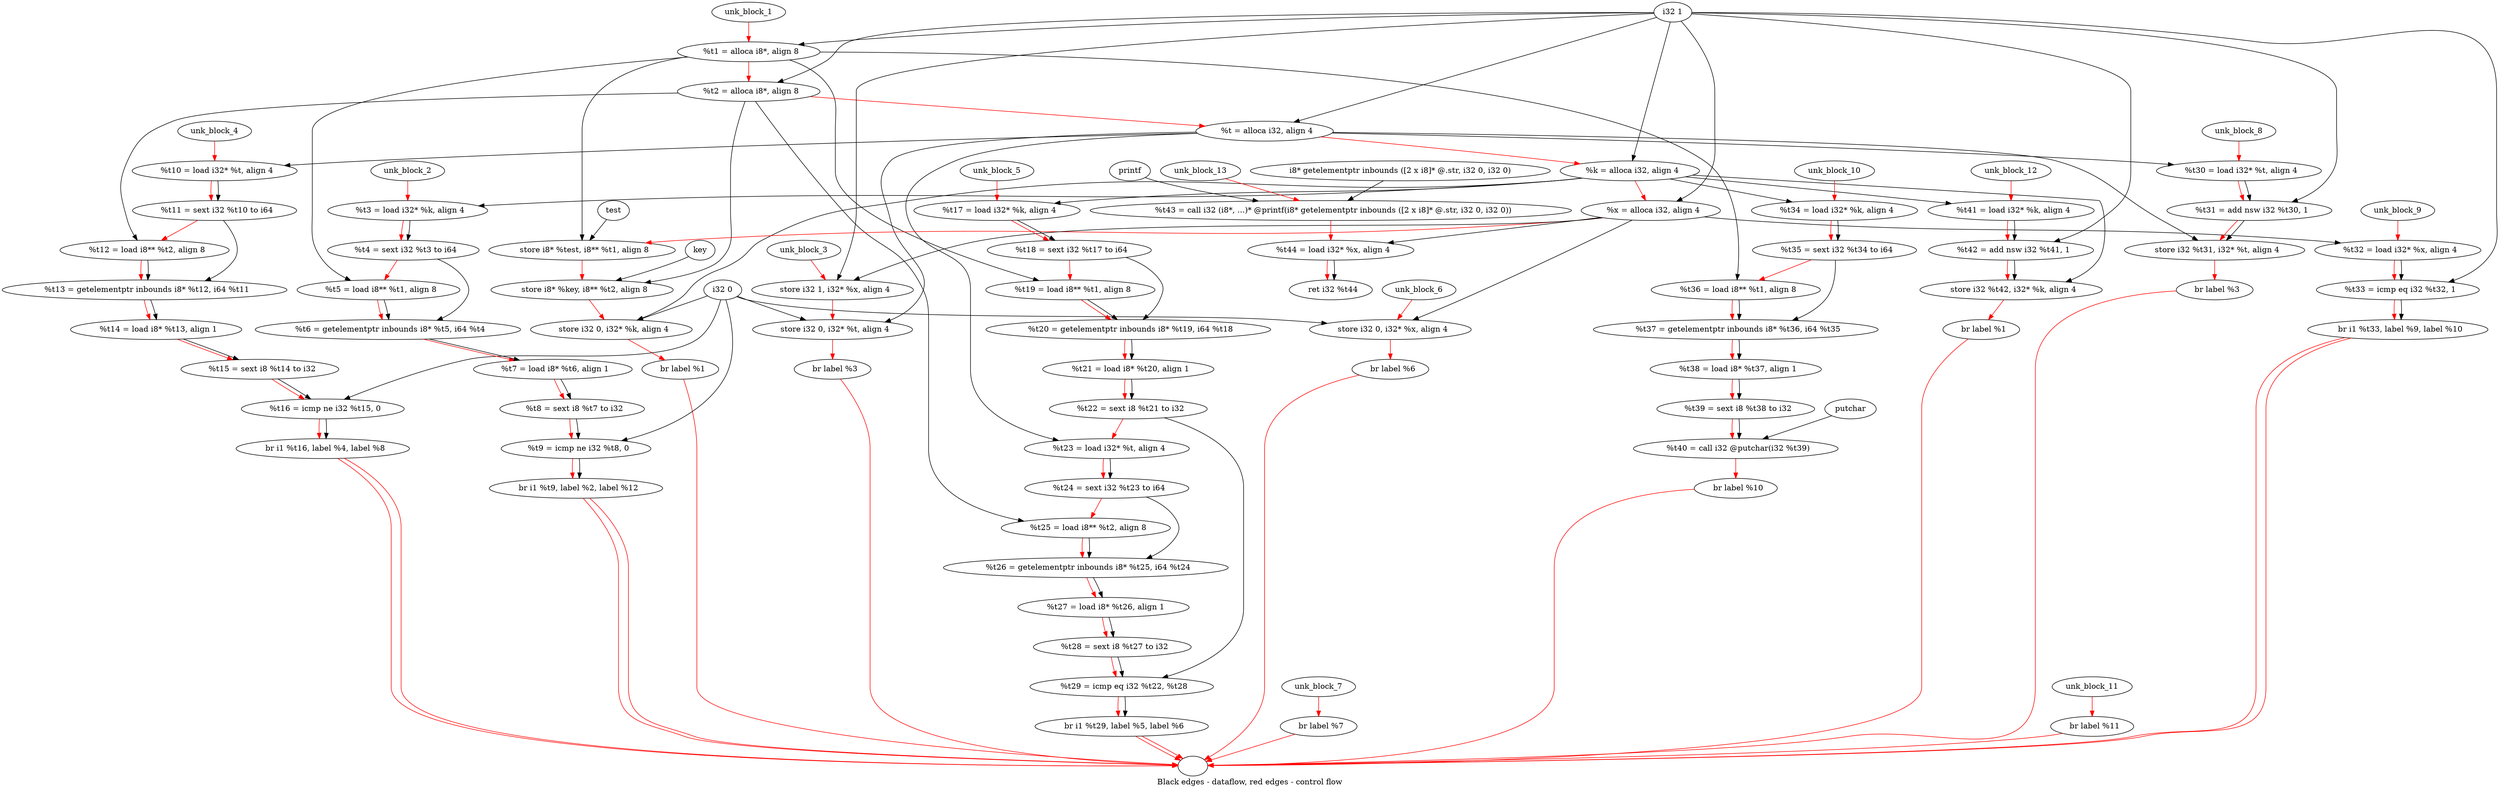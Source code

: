 digraph G {
compound=true
label="Black edges - dataflow, red edges - control flow"
"t1" [label="  %t1 = alloca i8*, align 8"]
"t2" [label="  %t2 = alloca i8*, align 8"]
"t" [label="  %t = alloca i32, align 4"]
"k" [label="  %k = alloca i32, align 4"]
"x" [label="  %x = alloca i32, align 4"]
"_1" [label="  store i8* %test, i8** %t1, align 8"]
"_2" [label="  store i8* %key, i8** %t2, align 8"]
"_3" [label="  store i32 0, i32* %k, align 4"]
"_4" [label="  br label %1"]
"unk_block_1" -> "t1"[color=red]
"i32 1" -> "t1"
"t1" -> "t2"[color=red weight=2]
"i32 1" -> "t2"
"t2" -> "t"[color=red weight=2]
"i32 1" -> "t"
"t" -> "k"[color=red weight=2]
"i32 1" -> "k"
"k" -> "x"[color=red weight=2]
"i32 1" -> "x"
"x" -> "_1"[color=red weight=2]
"test" -> "_1"
"t1" -> "_1"
"_1" -> "_2"[color=red weight=2]
"key" -> "_2"
"t2" -> "_2"
"_2" -> "_3"[color=red weight=2]
"i32 0" -> "_3"
"k" -> "_3"
"_3" -> "_4"[color=red weight=2]
"_4" -> ""[color=red]

"t3" [label="  %t3 = load i32* %k, align 4"]
"t4" [label="  %t4 = sext i32 %t3 to i64"]
"t5" [label="  %t5 = load i8** %t1, align 8"]
"t6" [label="  %t6 = getelementptr inbounds i8* %t5, i64 %t4"]
"t7" [label="  %t7 = load i8* %t6, align 1"]
"t8" [label="  %t8 = sext i8 %t7 to i32"]
"t9" [label="  %t9 = icmp ne i32 %t8, 0"]
"_5" [label="  br i1 %t9, label %2, label %12"]
"unk_block_2" -> "t3"[color=red]
"k" -> "t3"
"t3" -> "t4"[color=red weight=2]
"t3" -> "t4"
"t4" -> "t5"[color=red weight=2]
"t1" -> "t5"
"t5" -> "t6"[color=red weight=2]
"t5" -> "t6"
"t4" -> "t6"
"t6" -> "t7"[color=red weight=2]
"t6" -> "t7"
"t7" -> "t8"[color=red weight=2]
"t7" -> "t8"
"t8" -> "t9"[color=red weight=2]
"t8" -> "t9"
"i32 0" -> "t9"
"t9" -> "_5"[color=red weight=2]
"t9" -> "_5"
"_5" -> ""[color=red]
"_5" -> ""[color=red]

"_6" [label="  store i32 1, i32* %x, align 4"]
"_7" [label="  store i32 0, i32* %t, align 4"]
"_8" [label="  br label %3"]
"unk_block_3" -> "_6"[color=red]
"i32 1" -> "_6"
"x" -> "_6"
"_6" -> "_7"[color=red weight=2]
"i32 0" -> "_7"
"t" -> "_7"
"_7" -> "_8"[color=red weight=2]
"_8" -> ""[color=red]

"t10" [label="  %t10 = load i32* %t, align 4"]
"t11" [label="  %t11 = sext i32 %t10 to i64"]
"t12" [label="  %t12 = load i8** %t2, align 8"]
"t13" [label="  %t13 = getelementptr inbounds i8* %t12, i64 %t11"]
"t14" [label="  %t14 = load i8* %t13, align 1"]
"t15" [label="  %t15 = sext i8 %t14 to i32"]
"t16" [label="  %t16 = icmp ne i32 %t15, 0"]
"_9" [label="  br i1 %t16, label %4, label %8"]
"unk_block_4" -> "t10"[color=red]
"t" -> "t10"
"t10" -> "t11"[color=red weight=2]
"t10" -> "t11"
"t11" -> "t12"[color=red weight=2]
"t2" -> "t12"
"t12" -> "t13"[color=red weight=2]
"t12" -> "t13"
"t11" -> "t13"
"t13" -> "t14"[color=red weight=2]
"t13" -> "t14"
"t14" -> "t15"[color=red weight=2]
"t14" -> "t15"
"t15" -> "t16"[color=red weight=2]
"t15" -> "t16"
"i32 0" -> "t16"
"t16" -> "_9"[color=red weight=2]
"t16" -> "_9"
"_9" -> ""[color=red]
"_9" -> ""[color=red]

"t17" [label="  %t17 = load i32* %k, align 4"]
"t18" [label="  %t18 = sext i32 %t17 to i64"]
"t19" [label="  %t19 = load i8** %t1, align 8"]
"t20" [label="  %t20 = getelementptr inbounds i8* %t19, i64 %t18"]
"t21" [label="  %t21 = load i8* %t20, align 1"]
"t22" [label="  %t22 = sext i8 %t21 to i32"]
"t23" [label="  %t23 = load i32* %t, align 4"]
"t24" [label="  %t24 = sext i32 %t23 to i64"]
"t25" [label="  %t25 = load i8** %t2, align 8"]
"t26" [label="  %t26 = getelementptr inbounds i8* %t25, i64 %t24"]
"t27" [label="  %t27 = load i8* %t26, align 1"]
"t28" [label="  %t28 = sext i8 %t27 to i32"]
"t29" [label="  %t29 = icmp eq i32 %t22, %t28"]
"_10" [label="  br i1 %t29, label %5, label %6"]
"unk_block_5" -> "t17"[color=red]
"k" -> "t17"
"t17" -> "t18"[color=red weight=2]
"t17" -> "t18"
"t18" -> "t19"[color=red weight=2]
"t1" -> "t19"
"t19" -> "t20"[color=red weight=2]
"t19" -> "t20"
"t18" -> "t20"
"t20" -> "t21"[color=red weight=2]
"t20" -> "t21"
"t21" -> "t22"[color=red weight=2]
"t21" -> "t22"
"t22" -> "t23"[color=red weight=2]
"t" -> "t23"
"t23" -> "t24"[color=red weight=2]
"t23" -> "t24"
"t24" -> "t25"[color=red weight=2]
"t2" -> "t25"
"t25" -> "t26"[color=red weight=2]
"t25" -> "t26"
"t24" -> "t26"
"t26" -> "t27"[color=red weight=2]
"t26" -> "t27"
"t27" -> "t28"[color=red weight=2]
"t27" -> "t28"
"t28" -> "t29"[color=red weight=2]
"t22" -> "t29"
"t28" -> "t29"
"t29" -> "_10"[color=red weight=2]
"t29" -> "_10"
"_10" -> ""[color=red]
"_10" -> ""[color=red]

"_11" [label="  store i32 0, i32* %x, align 4"]
"_12" [label="  br label %6"]
"unk_block_6" -> "_11"[color=red]
"i32 0" -> "_11"
"x" -> "_11"
"_11" -> "_12"[color=red weight=2]
"_12" -> ""[color=red]

"_13" [label="  br label %7"]
"unk_block_7" -> "_13"[color=red]
"_13" -> ""[color=red]

"t30" [label="  %t30 = load i32* %t, align 4"]
"t31" [label="  %t31 = add nsw i32 %t30, 1"]
"_14" [label="  store i32 %t31, i32* %t, align 4"]
"_15" [label="  br label %3"]
"unk_block_8" -> "t30"[color=red]
"t" -> "t30"
"t30" -> "t31"[color=red weight=2]
"t30" -> "t31"
"i32 1" -> "t31"
"t31" -> "_14"[color=red weight=2]
"t31" -> "_14"
"t" -> "_14"
"_14" -> "_15"[color=red weight=2]
"_15" -> ""[color=red]

"t32" [label="  %t32 = load i32* %x, align 4"]
"t33" [label="  %t33 = icmp eq i32 %t32, 1"]
"_16" [label="  br i1 %t33, label %9, label %10"]
"unk_block_9" -> "t32"[color=red]
"x" -> "t32"
"t32" -> "t33"[color=red weight=2]
"t32" -> "t33"
"i32 1" -> "t33"
"t33" -> "_16"[color=red weight=2]
"t33" -> "_16"
"_16" -> ""[color=red]
"_16" -> ""[color=red]

"t34" [label="  %t34 = load i32* %k, align 4"]
"t35" [label="  %t35 = sext i32 %t34 to i64"]
"t36" [label="  %t36 = load i8** %t1, align 8"]
"t37" [label="  %t37 = getelementptr inbounds i8* %t36, i64 %t35"]
"t38" [label="  %t38 = load i8* %t37, align 1"]
"t39" [label="  %t39 = sext i8 %t38 to i32"]
"t40" [label="  %t40 = call i32 @putchar(i32 %t39)"]
"_17" [label="  br label %10"]
"unk_block_10" -> "t34"[color=red]
"k" -> "t34"
"t34" -> "t35"[color=red weight=2]
"t34" -> "t35"
"t35" -> "t36"[color=red weight=2]
"t1" -> "t36"
"t36" -> "t37"[color=red weight=2]
"t36" -> "t37"
"t35" -> "t37"
"t37" -> "t38"[color=red weight=2]
"t37" -> "t38"
"t38" -> "t39"[color=red weight=2]
"t38" -> "t39"
"t39" -> "t40"[color=red weight=2]
"t39" -> "t40"
"putchar" -> "t40"
"t40" -> "_17"[color=red weight=2]
"_17" -> ""[color=red]

"_18" [label="  br label %11"]
"unk_block_11" -> "_18"[color=red]
"_18" -> ""[color=red]

"t41" [label="  %t41 = load i32* %k, align 4"]
"t42" [label="  %t42 = add nsw i32 %t41, 1"]
"_19" [label="  store i32 %t42, i32* %k, align 4"]
"_20" [label="  br label %1"]
"unk_block_12" -> "t41"[color=red]
"k" -> "t41"
"t41" -> "t42"[color=red weight=2]
"t41" -> "t42"
"i32 1" -> "t42"
"t42" -> "_19"[color=red weight=2]
"t42" -> "_19"
"k" -> "_19"
"_19" -> "_20"[color=red weight=2]
"_20" -> ""[color=red]

"t43" [label="  %t43 = call i32 (i8*, ...)* @printf(i8* getelementptr inbounds ([2 x i8]* @.str, i32 0, i32 0))"]
"t44" [label="  %t44 = load i32* %x, align 4"]
"_21" [label="  ret i32 %t44"]
"unk_block_13" -> "t43"[color=red]
"i8* getelementptr inbounds ([2 x i8]* @.str, i32 0, i32 0)" -> "t43"
"printf" -> "t43"
"t43" -> "t44"[color=red weight=2]
"x" -> "t44"
"t44" -> "_21"[color=red weight=2]
"t44" -> "_21"

}
